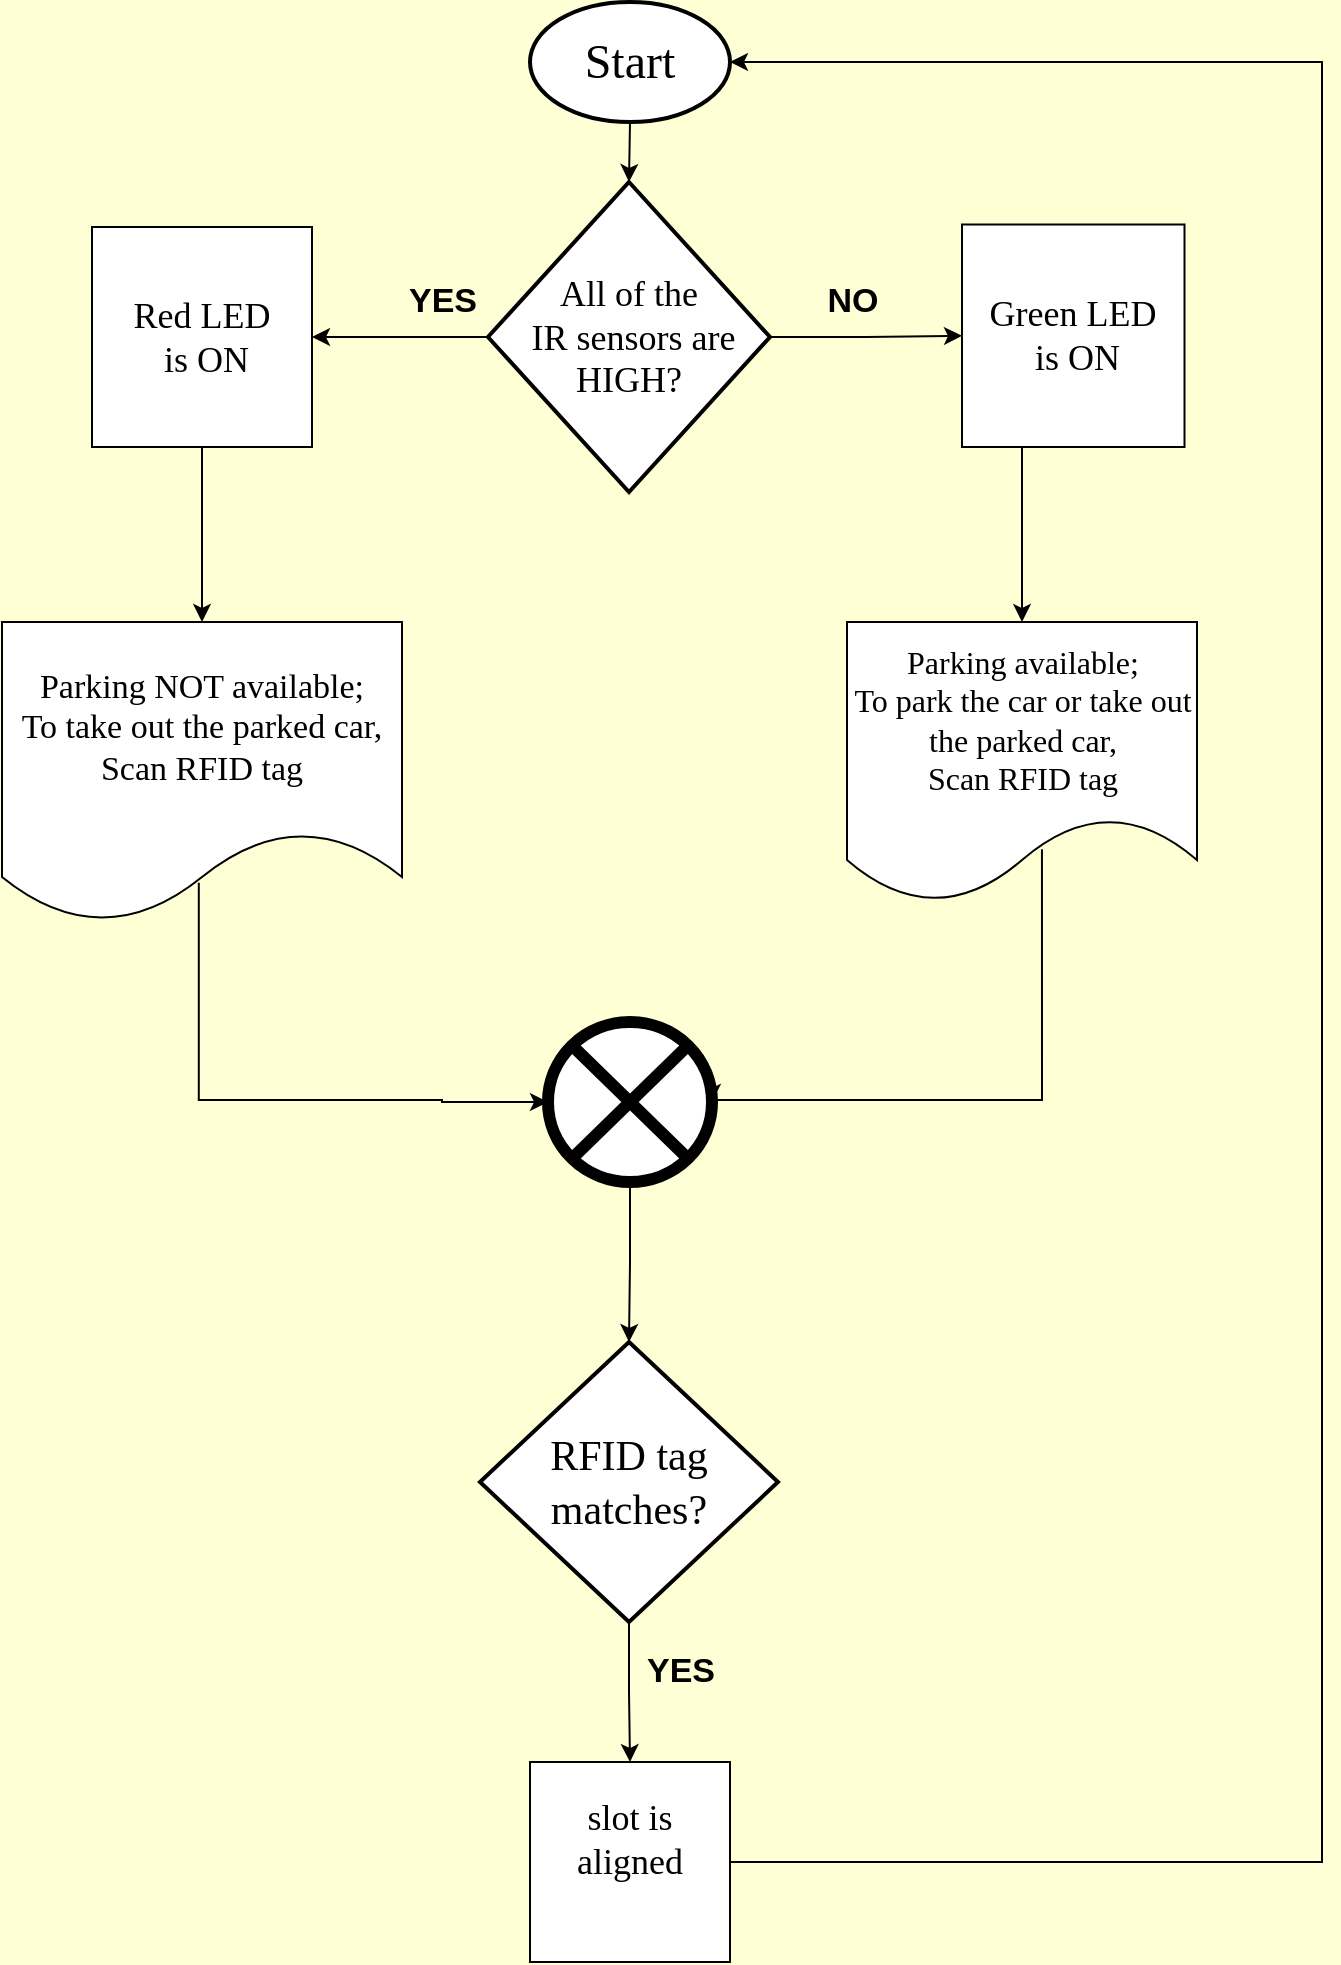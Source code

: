 <mxfile version="14.5.10" type="google"><diagram id="YNzu6atR8_PqDMc4TZmH" name="Page-1"><mxGraphModel dx="1632" dy="976" grid="1" gridSize="10" guides="1" tooltips="1" connect="1" arrows="1" fold="1" page="1" pageScale="1" pageWidth="827" pageHeight="1169" background="#FFCC" math="0" shadow="0"><root><mxCell id="0"/><mxCell id="1" parent="0"/><mxCell id="W8BCrm-HcBIRLzgieFIK-60" style="edgeStyle=orthogonalEdgeStyle;rounded=0;orthogonalLoop=1;jettySize=auto;html=1;exitX=1;exitY=0.5;exitDx=0;exitDy=0;entryX=1;entryY=0.5;entryDx=0;entryDy=0;entryPerimeter=0;" edge="1" parent="1" source="W8BCrm-HcBIRLzgieFIK-35" target="W8BCrm-HcBIRLzgieFIK-3"><mxGeometry relative="1" as="geometry"><mxPoint x="760" y="710" as="sourcePoint"/><Array as="points"><mxPoint x="760" y="940"/><mxPoint x="760" y="40"/></Array></mxGeometry></mxCell><mxCell id="W8BCrm-HcBIRLzgieFIK-6" style="edgeStyle=orthogonalEdgeStyle;rounded=0;orthogonalLoop=1;jettySize=auto;html=1;exitX=0.5;exitY=1;exitDx=0;exitDy=0;exitPerimeter=0;entryX=0.5;entryY=0;entryDx=0;entryDy=0;entryPerimeter=0;" edge="1" parent="1" source="W8BCrm-HcBIRLzgieFIK-3" target="W8BCrm-HcBIRLzgieFIK-4"><mxGeometry relative="1" as="geometry"/></mxCell><mxCell id="W8BCrm-HcBIRLzgieFIK-3" value="&lt;font face=&quot;Times New Roman&quot; style=&quot;font-size: 24px&quot;&gt;Start&lt;/font&gt;" style="strokeWidth=2;html=1;shape=mxgraph.flowchart.start_1;whiteSpace=wrap;" vertex="1" parent="1"><mxGeometry x="364" y="10" width="100" height="60" as="geometry"/></mxCell><mxCell id="W8BCrm-HcBIRLzgieFIK-9" style="edgeStyle=orthogonalEdgeStyle;rounded=0;orthogonalLoop=1;jettySize=auto;html=1;exitX=1;exitY=0.5;exitDx=0;exitDy=0;exitPerimeter=0;entryX=0;entryY=0.5;entryDx=0;entryDy=0;" edge="1" parent="1" source="W8BCrm-HcBIRLzgieFIK-4" target="W8BCrm-HcBIRLzgieFIK-8"><mxGeometry relative="1" as="geometry"/></mxCell><mxCell id="W8BCrm-HcBIRLzgieFIK-12" style="edgeStyle=orthogonalEdgeStyle;rounded=0;orthogonalLoop=1;jettySize=auto;html=1;exitX=0;exitY=0.5;exitDx=0;exitDy=0;exitPerimeter=0;" edge="1" parent="1" source="W8BCrm-HcBIRLzgieFIK-4" target="W8BCrm-HcBIRLzgieFIK-11"><mxGeometry relative="1" as="geometry"/></mxCell><mxCell id="W8BCrm-HcBIRLzgieFIK-4" value="&lt;font face=&quot;Times New Roman&quot; style=&quot;font-size: 18px&quot;&gt;All of the&lt;br&gt;&amp;nbsp;IR sensors are &lt;br&gt;HIGH?&lt;/font&gt;" style="strokeWidth=2;html=1;shape=mxgraph.flowchart.decision;whiteSpace=wrap;" vertex="1" parent="1"><mxGeometry x="343" y="100" width="141" height="155" as="geometry"/></mxCell><mxCell id="W8BCrm-HcBIRLzgieFIK-7" value="NO" style="text;html=1;align=center;verticalAlign=middle;resizable=0;points=[];autosize=1;strokeColor=none;fontStyle=1;fontSize=17;" vertex="1" parent="1"><mxGeometry x="505" y="145" width="40" height="30" as="geometry"/></mxCell><mxCell id="W8BCrm-HcBIRLzgieFIK-19" style="edgeStyle=orthogonalEdgeStyle;rounded=0;orthogonalLoop=1;jettySize=auto;html=1;exitX=0.5;exitY=1;exitDx=0;exitDy=0;entryX=0.5;entryY=0;entryDx=0;entryDy=0;" edge="1" parent="1" source="W8BCrm-HcBIRLzgieFIK-8" target="W8BCrm-HcBIRLzgieFIK-13"><mxGeometry relative="1" as="geometry"><mxPoint x="610" y="290" as="targetPoint"/><Array as="points"><mxPoint x="610" y="270"/><mxPoint x="610" y="270"/></Array></mxGeometry></mxCell><mxCell id="W8BCrm-HcBIRLzgieFIK-8" value="&lt;font face=&quot;Times New Roman&quot; style=&quot;font-size: 18px&quot;&gt;Green LED&lt;br&gt;&amp;nbsp;is ON&lt;/font&gt;" style="whiteSpace=wrap;html=1;aspect=fixed;" vertex="1" parent="1"><mxGeometry x="580" y="121.25" width="111.25" height="111.25" as="geometry"/></mxCell><mxCell id="W8BCrm-HcBIRLzgieFIK-10" value="YES" style="text;html=1;align=center;verticalAlign=middle;resizable=0;points=[];autosize=1;strokeColor=none;fontSize=17;fontStyle=1" vertex="1" parent="1"><mxGeometry x="295" y="145" width="50" height="30" as="geometry"/></mxCell><mxCell id="W8BCrm-HcBIRLzgieFIK-28" style="edgeStyle=orthogonalEdgeStyle;rounded=0;orthogonalLoop=1;jettySize=auto;html=1;exitX=0.5;exitY=1;exitDx=0;exitDy=0;entryX=0.5;entryY=0;entryDx=0;entryDy=0;" edge="1" parent="1" source="W8BCrm-HcBIRLzgieFIK-11" target="W8BCrm-HcBIRLzgieFIK-24"><mxGeometry relative="1" as="geometry"><mxPoint x="200" y="280" as="targetPoint"/></mxGeometry></mxCell><mxCell id="W8BCrm-HcBIRLzgieFIK-11" value="&lt;font style=&quot;font-size: 18px&quot; face=&quot;Times New Roman&quot;&gt;Red LED&lt;br&gt;&amp;nbsp;is ON&lt;/font&gt;" style="whiteSpace=wrap;html=1;aspect=fixed;" vertex="1" parent="1"><mxGeometry x="145" y="122.5" width="110" height="110" as="geometry"/></mxCell><mxCell id="W8BCrm-HcBIRLzgieFIK-13" value="&lt;font face=&quot;Times New Roman&quot; style=&quot;font-size: 16px&quot;&gt;Parking available;&lt;br&gt;To park the car or take out the parked car,&lt;br&gt;Scan RFID tag&lt;/font&gt;" style="shape=document;whiteSpace=wrap;html=1;boundedLbl=1;" vertex="1" parent="1"><mxGeometry x="522.5" y="320" width="175" height="140" as="geometry"/></mxCell><mxCell id="W8BCrm-HcBIRLzgieFIK-66" style="edgeStyle=orthogonalEdgeStyle;rounded=0;orthogonalLoop=1;jettySize=auto;html=1;strokeColor=#000000;entryX=0;entryY=0.5;entryDx=0;entryDy=0;entryPerimeter=0;exitX=0.492;exitY=0.869;exitDx=0;exitDy=0;exitPerimeter=0;" edge="1" parent="1" source="W8BCrm-HcBIRLzgieFIK-24" target="W8BCrm-HcBIRLzgieFIK-72"><mxGeometry relative="1" as="geometry"><mxPoint x="339" y="558.5" as="targetPoint"/><mxPoint x="200" y="435" as="sourcePoint"/><Array as="points"><mxPoint x="198" y="559"/><mxPoint x="320" y="559"/></Array></mxGeometry></mxCell><mxCell id="W8BCrm-HcBIRLzgieFIK-70" style="edgeStyle=orthogonalEdgeStyle;rounded=0;orthogonalLoop=1;jettySize=auto;html=1;exitX=0.557;exitY=0.812;exitDx=0;exitDy=0;exitPerimeter=0;entryX=1;entryY=0.5;entryDx=0;entryDy=0;entryPerimeter=0;strokeColor=#000000;" edge="1" parent="1" source="W8BCrm-HcBIRLzgieFIK-13" target="W8BCrm-HcBIRLzgieFIK-72"><mxGeometry relative="1" as="geometry"><mxPoint x="489.0" y="558.5" as="targetPoint"/><Array as="points"><mxPoint x="620" y="559"/><mxPoint x="455" y="559"/></Array></mxGeometry></mxCell><mxCell id="W8BCrm-HcBIRLzgieFIK-24" value="&lt;font style=&quot;font-size: 17px&quot; face=&quot;Times New Roman&quot;&gt;Parking NOT available;&lt;br&gt;To take out the parked car,&lt;br&gt;Scan RFID tag&lt;/font&gt;" style="shape=document;whiteSpace=wrap;html=1;boundedLbl=1;" vertex="1" parent="1"><mxGeometry x="100" y="320" width="200" height="150" as="geometry"/></mxCell><mxCell id="W8BCrm-HcBIRLzgieFIK-35" value="&lt;font style=&quot;font-size: 18px&quot; face=&quot;Times New Roman&quot;&gt;slot is aligned&lt;br&gt;&lt;br&gt;&lt;/font&gt;" style="whiteSpace=wrap;html=1;aspect=fixed;" vertex="1" parent="1"><mxGeometry x="364" y="890" width="100" height="100" as="geometry"/></mxCell><mxCell id="W8BCrm-HcBIRLzgieFIK-67" value="&lt;font style=&quot;font-size: 17px;&quot;&gt;YES&lt;/font&gt;" style="text;html=1;align=center;verticalAlign=middle;resizable=0;points=[];autosize=1;strokeColor=none;fontSize=17;fontStyle=1" vertex="1" parent="1"><mxGeometry x="414" y="830" width="50" height="30" as="geometry"/></mxCell><mxCell id="W8BCrm-HcBIRLzgieFIK-74" style="edgeStyle=orthogonalEdgeStyle;rounded=0;orthogonalLoop=1;jettySize=auto;html=1;exitX=0.5;exitY=1;exitDx=0;exitDy=0;exitPerimeter=0;entryX=0.5;entryY=0;entryDx=0;entryDy=0;entryPerimeter=0;fontSize=17;strokeColor=#000000;" edge="1" parent="1" source="W8BCrm-HcBIRLzgieFIK-72" target="W8BCrm-HcBIRLzgieFIK-73"><mxGeometry relative="1" as="geometry"/></mxCell><mxCell id="W8BCrm-HcBIRLzgieFIK-72" value="" style="verticalLabelPosition=bottom;verticalAlign=top;html=1;shape=mxgraph.flowchart.or;fontSize=17;strokeWidth=6;" vertex="1" parent="1"><mxGeometry x="373" y="520" width="82" height="80" as="geometry"/></mxCell><mxCell id="W8BCrm-HcBIRLzgieFIK-75" style="edgeStyle=orthogonalEdgeStyle;rounded=0;orthogonalLoop=1;jettySize=auto;html=1;exitX=0.5;exitY=1;exitDx=0;exitDy=0;exitPerimeter=0;entryX=0.5;entryY=0;entryDx=0;entryDy=0;fontSize=17;strokeColor=#000000;" edge="1" parent="1" source="W8BCrm-HcBIRLzgieFIK-73" target="W8BCrm-HcBIRLzgieFIK-35"><mxGeometry relative="1" as="geometry"/></mxCell><mxCell id="W8BCrm-HcBIRLzgieFIK-73" value="&lt;font style=&quot;font-size: 21px&quot;&gt;&lt;font face=&quot;Times New Roman&quot; style=&quot;font-size: 21px&quot;&gt;RFID tag &lt;br&gt;matches&lt;/font&gt;&lt;font face=&quot;Times New Roman&quot; style=&quot;font-size: 21px&quot;&gt;?&lt;/font&gt;&lt;/font&gt;" style="strokeWidth=2;html=1;shape=mxgraph.flowchart.decision;whiteSpace=wrap;fontSize=17;" vertex="1" parent="1"><mxGeometry x="339" y="680" width="149" height="140" as="geometry"/></mxCell></root></mxGraphModel></diagram></mxfile>